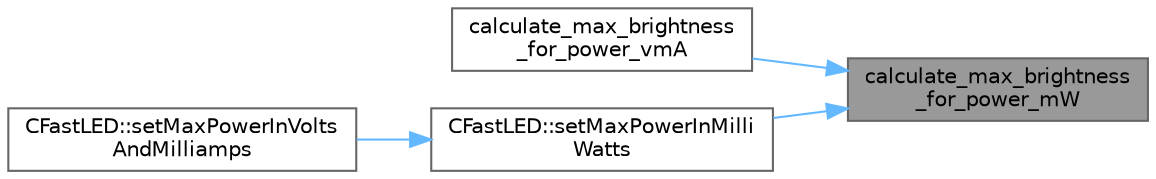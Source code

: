 digraph "calculate_max_brightness_for_power_mW"
{
 // INTERACTIVE_SVG=YES
 // LATEX_PDF_SIZE
  bgcolor="transparent";
  edge [fontname=Helvetica,fontsize=10,labelfontname=Helvetica,labelfontsize=10];
  node [fontname=Helvetica,fontsize=10,shape=box,height=0.2,width=0.4];
  rankdir="RL";
  Node1 [id="Node000001",label="calculate_max_brightness\l_for_power_mW",height=0.2,width=0.4,color="gray40", fillcolor="grey60", style="filled", fontcolor="black",tooltip="Determines the highest brightness level you can use and still stay under the specified power budget f..."];
  Node1 -> Node2 [id="edge1_Node000001_Node000002",dir="back",color="steelblue1",style="solid",tooltip=" "];
  Node2 [id="Node000002",label="calculate_max_brightness\l_for_power_vmA",height=0.2,width=0.4,color="grey40", fillcolor="white", style="filled",URL="$d3/d1d/group___power_gab519e78baab1cfbaf62663c48c1c2f35.html#gab519e78baab1cfbaf62663c48c1c2f35",tooltip="Determines the highest brightness level you can use and still stay under the specified power budget f..."];
  Node1 -> Node3 [id="edge2_Node000001_Node000003",dir="back",color="steelblue1",style="solid",tooltip=" "];
  Node3 [id="Node000003",label="CFastLED::setMaxPowerInMilli\lWatts",height=0.2,width=0.4,color="grey40", fillcolor="white", style="filled",URL="$dd/dbb/class_c_fast_l_e_d_a660c4ce3348e4463932f350be99215bf.html#a660c4ce3348e4463932f350be99215bf",tooltip="Set the maximum power to be used, given in milliwatts."];
  Node3 -> Node4 [id="edge3_Node000003_Node000004",dir="back",color="steelblue1",style="solid",tooltip=" "];
  Node4 [id="Node000004",label="CFastLED::setMaxPowerInVolts\lAndMilliamps",height=0.2,width=0.4,color="grey40", fillcolor="white", style="filled",URL="$dd/dbb/class_c_fast_l_e_d_a1f82b444605e69e415de4bef8775bd37.html#a1f82b444605e69e415de4bef8775bd37",tooltip="Set the maximum power to be used, given in volts and milliamps."];
}
